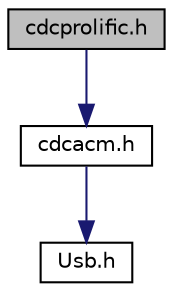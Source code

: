 digraph "cdcprolific.h"
{
  edge [fontname="Helvetica",fontsize="10",labelfontname="Helvetica",labelfontsize="10"];
  node [fontname="Helvetica",fontsize="10",shape=record];
  Node1 [label="cdcprolific.h",height=0.2,width=0.4,color="black", fillcolor="grey75", style="filled" fontcolor="black"];
  Node1 -> Node2 [color="midnightblue",fontsize="10",style="solid",fontname="Helvetica"];
  Node2 [label="cdcacm.h",height=0.2,width=0.4,color="black", fillcolor="white", style="filled",URL="$cdcacm_8h.html"];
  Node2 -> Node3 [color="midnightblue",fontsize="10",style="solid",fontname="Helvetica"];
  Node3 [label="Usb.h",height=0.2,width=0.4,color="black", fillcolor="white", style="filled",URL="$_usb_8h.html"];
}
